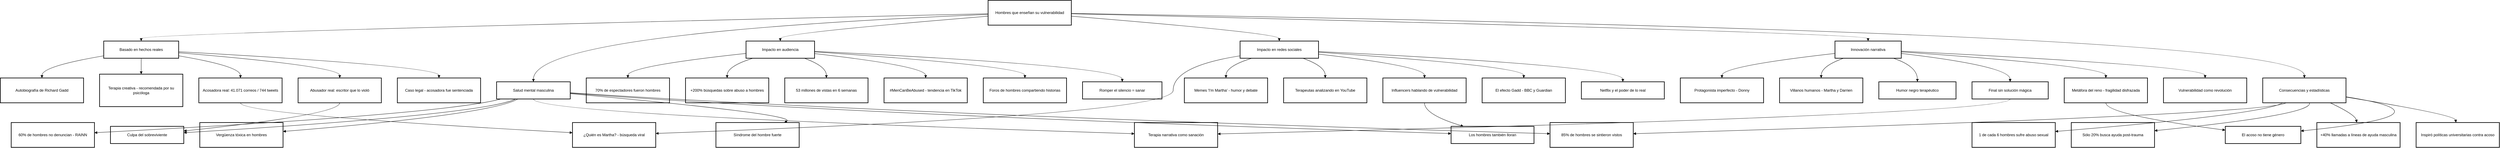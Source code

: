 <mxfile version="28.0.7">
  <diagram name="Page-1" id="ofUwzdc-TWs7wlasniUS">
    <mxGraphModel dx="904" dy="489" grid="1" gridSize="10" guides="1" tooltips="1" connect="1" arrows="1" fold="1" page="1" pageScale="1" pageWidth="850" pageHeight="1100" math="0" shadow="0">
      <root>
        <mxCell id="0" />
        <mxCell id="1" parent="0" />
        <mxCell id="EYL003njQSbSqzTwmcCO-1" value="Hombres que enseñan su vulnerabilidad" style="whiteSpace=wrap;strokeWidth=2;" vertex="1" parent="1">
          <mxGeometry x="3105" y="20" width="260" height="78" as="geometry" />
        </mxCell>
        <mxCell id="EYL003njQSbSqzTwmcCO-2" value="Basado en hechos reales" style="whiteSpace=wrap;strokeWidth=2;" vertex="1" parent="1">
          <mxGeometry x="343" y="148" width="234" height="54" as="geometry" />
        </mxCell>
        <mxCell id="EYL003njQSbSqzTwmcCO-3" value="Autobiografía de Richard Gadd" style="whiteSpace=wrap;strokeWidth=2;" vertex="1" parent="1">
          <mxGeometry x="20" y="264" width="260" height="78" as="geometry" />
        </mxCell>
        <mxCell id="EYL003njQSbSqzTwmcCO-4" value="Terapia creativa - recomendada por su psicóloga" style="whiteSpace=wrap;strokeWidth=2;" vertex="1" parent="1">
          <mxGeometry x="330" y="252" width="260" height="102" as="geometry" />
        </mxCell>
        <mxCell id="EYL003njQSbSqzTwmcCO-5" value="Acosadora real: 41.071 correos / 744 tweets" style="whiteSpace=wrap;strokeWidth=2;" vertex="1" parent="1">
          <mxGeometry x="640" y="264" width="260" height="78" as="geometry" />
        </mxCell>
        <mxCell id="EYL003njQSbSqzTwmcCO-6" value="Abusador real: escritor que lo violó" style="whiteSpace=wrap;strokeWidth=2;" vertex="1" parent="1">
          <mxGeometry x="950" y="264" width="260" height="78" as="geometry" />
        </mxCell>
        <mxCell id="EYL003njQSbSqzTwmcCO-7" value="Caso legal - acosadora fue sentenciada" style="whiteSpace=wrap;strokeWidth=2;" vertex="1" parent="1">
          <mxGeometry x="1260" y="264" width="260" height="78" as="geometry" />
        </mxCell>
        <mxCell id="EYL003njQSbSqzTwmcCO-8" value="Salud mental masculina" style="whiteSpace=wrap;strokeWidth=2;" vertex="1" parent="1">
          <mxGeometry x="1570" y="276" width="230" height="54" as="geometry" />
        </mxCell>
        <mxCell id="EYL003njQSbSqzTwmcCO-9" value="60% de hombres no denuncian - RAINN" style="whiteSpace=wrap;strokeWidth=2;" vertex="1" parent="1">
          <mxGeometry x="54" y="404" width="260" height="78" as="geometry" />
        </mxCell>
        <mxCell id="EYL003njQSbSqzTwmcCO-10" value="Culpa del sobreviviente" style="whiteSpace=wrap;strokeWidth=2;" vertex="1" parent="1">
          <mxGeometry x="364" y="416" width="229" height="54" as="geometry" />
        </mxCell>
        <mxCell id="EYL003njQSbSqzTwmcCO-11" value="Vergüenza tóxica en hombres" style="whiteSpace=wrap;strokeWidth=2;" vertex="1" parent="1">
          <mxGeometry x="643" y="404" width="260" height="78" as="geometry" />
        </mxCell>
        <mxCell id="EYL003njQSbSqzTwmcCO-12" value="Terapia narrativa como sanación" style="whiteSpace=wrap;strokeWidth=2;" vertex="1" parent="1">
          <mxGeometry x="3562" y="404" width="260" height="78" as="geometry" />
        </mxCell>
        <mxCell id="EYL003njQSbSqzTwmcCO-13" value="Síndrome del hombre fuerte" style="whiteSpace=wrap;strokeWidth=2;" vertex="1" parent="1">
          <mxGeometry x="2255" y="404" width="260" height="78" as="geometry" />
        </mxCell>
        <mxCell id="EYL003njQSbSqzTwmcCO-14" value="Los hombres también lloran" style="whiteSpace=wrap;strokeWidth=2;" vertex="1" parent="1">
          <mxGeometry x="4551" y="416" width="259" height="54" as="geometry" />
        </mxCell>
        <mxCell id="EYL003njQSbSqzTwmcCO-15" value="Impacto en audiencia" style="whiteSpace=wrap;strokeWidth=2;" vertex="1" parent="1">
          <mxGeometry x="2349" y="148" width="214" height="54" as="geometry" />
        </mxCell>
        <mxCell id="EYL003njQSbSqzTwmcCO-16" value="70% de espectadores fueron hombres" style="whiteSpace=wrap;strokeWidth=2;" vertex="1" parent="1">
          <mxGeometry x="1850" y="264" width="260" height="78" as="geometry" />
        </mxCell>
        <mxCell id="EYL003njQSbSqzTwmcCO-17" value="+200% búsquedas sobre abuso a hombres" style="whiteSpace=wrap;strokeWidth=2;" vertex="1" parent="1">
          <mxGeometry x="2160" y="264" width="260" height="78" as="geometry" />
        </mxCell>
        <mxCell id="EYL003njQSbSqzTwmcCO-18" value="53 millones de vistas en 6 semanas" style="whiteSpace=wrap;strokeWidth=2;" vertex="1" parent="1">
          <mxGeometry x="2470" y="264" width="260" height="78" as="geometry" />
        </mxCell>
        <mxCell id="EYL003njQSbSqzTwmcCO-19" value="#MenCanBeAbused - tendencia en TikTok" style="whiteSpace=wrap;strokeWidth=2;" vertex="1" parent="1">
          <mxGeometry x="2780" y="264" width="260" height="78" as="geometry" />
        </mxCell>
        <mxCell id="EYL003njQSbSqzTwmcCO-20" value="Foros de hombres compartiendo historias" style="whiteSpace=wrap;strokeWidth=2;" vertex="1" parent="1">
          <mxGeometry x="3090" y="264" width="260" height="78" as="geometry" />
        </mxCell>
        <mxCell id="EYL003njQSbSqzTwmcCO-21" value="Romper el silencio = sanar" style="whiteSpace=wrap;strokeWidth=2;" vertex="1" parent="1">
          <mxGeometry x="3400" y="276" width="248" height="54" as="geometry" />
        </mxCell>
        <mxCell id="EYL003njQSbSqzTwmcCO-22" value="Impacto en redes sociales" style="whiteSpace=wrap;strokeWidth=2;" vertex="1" parent="1">
          <mxGeometry x="3892" y="148" width="245" height="54" as="geometry" />
        </mxCell>
        <mxCell id="EYL003njQSbSqzTwmcCO-23" value="¿Quién es Martha? - búsqueda viral" style="whiteSpace=wrap;strokeWidth=2;" vertex="1" parent="1">
          <mxGeometry x="1807" y="404" width="260" height="78" as="geometry" />
        </mxCell>
        <mxCell id="EYL003njQSbSqzTwmcCO-24" value="Memes &#39;I&#39;m Martha&#39; - humor y debate" style="whiteSpace=wrap;strokeWidth=2;" vertex="1" parent="1">
          <mxGeometry x="3718" y="264" width="260" height="78" as="geometry" />
        </mxCell>
        <mxCell id="EYL003njQSbSqzTwmcCO-25" value="Terapeutas analizando en YouTube" style="whiteSpace=wrap;strokeWidth=2;" vertex="1" parent="1">
          <mxGeometry x="4028" y="264" width="260" height="78" as="geometry" />
        </mxCell>
        <mxCell id="EYL003njQSbSqzTwmcCO-26" value="Influencers hablando de vulnerabilidad" style="whiteSpace=wrap;strokeWidth=2;" vertex="1" parent="1">
          <mxGeometry x="4338" y="264" width="260" height="78" as="geometry" />
        </mxCell>
        <mxCell id="EYL003njQSbSqzTwmcCO-27" value="El efecto Gadd - BBC y Guardian" style="whiteSpace=wrap;strokeWidth=2;" vertex="1" parent="1">
          <mxGeometry x="4648" y="264" width="260" height="78" as="geometry" />
        </mxCell>
        <mxCell id="EYL003njQSbSqzTwmcCO-28" value="Netflix y el poder de lo real" style="whiteSpace=wrap;strokeWidth=2;" vertex="1" parent="1">
          <mxGeometry x="4958" y="276" width="259" height="54" as="geometry" />
        </mxCell>
        <mxCell id="EYL003njQSbSqzTwmcCO-29" value="Innovación narrativa" style="whiteSpace=wrap;strokeWidth=2;" vertex="1" parent="1">
          <mxGeometry x="5750" y="148" width="207" height="54" as="geometry" />
        </mxCell>
        <mxCell id="EYL003njQSbSqzTwmcCO-30" value="Protagonista imperfecto - Donny" style="whiteSpace=wrap;strokeWidth=2;" vertex="1" parent="1">
          <mxGeometry x="5267" y="264" width="260" height="78" as="geometry" />
        </mxCell>
        <mxCell id="EYL003njQSbSqzTwmcCO-31" value="Villanos humanos - Martha y Darrien" style="whiteSpace=wrap;strokeWidth=2;" vertex="1" parent="1">
          <mxGeometry x="5577" y="264" width="260" height="78" as="geometry" />
        </mxCell>
        <mxCell id="EYL003njQSbSqzTwmcCO-32" value="Humor negro terapéutico" style="whiteSpace=wrap;strokeWidth=2;" vertex="1" parent="1">
          <mxGeometry x="5887" y="276" width="241" height="54" as="geometry" />
        </mxCell>
        <mxCell id="EYL003njQSbSqzTwmcCO-33" value="Final sin solución mágica" style="whiteSpace=wrap;strokeWidth=2;" vertex="1" parent="1">
          <mxGeometry x="6178" y="276" width="238" height="54" as="geometry" />
        </mxCell>
        <mxCell id="EYL003njQSbSqzTwmcCO-34" value="Metáfora del reno - fragilidad disfrazada" style="whiteSpace=wrap;strokeWidth=2;" vertex="1" parent="1">
          <mxGeometry x="6466" y="264" width="260" height="78" as="geometry" />
        </mxCell>
        <mxCell id="EYL003njQSbSqzTwmcCO-35" value="Vulnerabilidad como revolución" style="whiteSpace=wrap;strokeWidth=2;" vertex="1" parent="1">
          <mxGeometry x="6776" y="264" width="260" height="78" as="geometry" />
        </mxCell>
        <mxCell id="EYL003njQSbSqzTwmcCO-36" value="Consecuencias y estadísticas" style="whiteSpace=wrap;strokeWidth=2;" vertex="1" parent="1">
          <mxGeometry x="7086" y="264" width="260" height="78" as="geometry" />
        </mxCell>
        <mxCell id="EYL003njQSbSqzTwmcCO-37" value="1 de cada 6 hombres sufre abuso sexual" style="whiteSpace=wrap;strokeWidth=2;" vertex="1" parent="1">
          <mxGeometry x="6178" y="404" width="260" height="78" as="geometry" />
        </mxCell>
        <mxCell id="EYL003njQSbSqzTwmcCO-38" value="85% de hombres se sintieron vistos" style="whiteSpace=wrap;strokeWidth=2;" vertex="1" parent="1">
          <mxGeometry x="4860" y="404" width="260" height="78" as="geometry" />
        </mxCell>
        <mxCell id="EYL003njQSbSqzTwmcCO-39" value="Sólo 20% busca ayuda post-trauma" style="whiteSpace=wrap;strokeWidth=2;" vertex="1" parent="1">
          <mxGeometry x="6488" y="404" width="260" height="78" as="geometry" />
        </mxCell>
        <mxCell id="EYL003njQSbSqzTwmcCO-40" value="+40% llamadas a líneas de ayuda masculina" style="whiteSpace=wrap;strokeWidth=2;" vertex="1" parent="1">
          <mxGeometry x="7255" y="404" width="260" height="78" as="geometry" />
        </mxCell>
        <mxCell id="EYL003njQSbSqzTwmcCO-41" value="Inspiró políticas universitarias contra acoso" style="whiteSpace=wrap;strokeWidth=2;" vertex="1" parent="1">
          <mxGeometry x="7565" y="404" width="260" height="78" as="geometry" />
        </mxCell>
        <mxCell id="EYL003njQSbSqzTwmcCO-42" value="El acoso no tiene género" style="whiteSpace=wrap;strokeWidth=2;" vertex="1" parent="1">
          <mxGeometry x="6969" y="416" width="236" height="54" as="geometry" />
        </mxCell>
        <mxCell id="EYL003njQSbSqzTwmcCO-43" value="" style="curved=1;startArrow=none;endArrow=block;exitX=0;exitY=0.54;entryX=0.5;entryY=0;rounded=0;" edge="1" parent="1" source="EYL003njQSbSqzTwmcCO-1" target="EYL003njQSbSqzTwmcCO-2">
          <mxGeometry relative="1" as="geometry">
            <Array as="points">
              <mxPoint x="460" y="123" />
            </Array>
          </mxGeometry>
        </mxCell>
        <mxCell id="EYL003njQSbSqzTwmcCO-44" value="" style="curved=1;startArrow=none;endArrow=block;exitX=0;exitY=0.86;entryX=0.5;entryY=0;rounded=0;" edge="1" parent="1" source="EYL003njQSbSqzTwmcCO-2" target="EYL003njQSbSqzTwmcCO-3">
          <mxGeometry relative="1" as="geometry">
            <Array as="points">
              <mxPoint x="150" y="227" />
            </Array>
          </mxGeometry>
        </mxCell>
        <mxCell id="EYL003njQSbSqzTwmcCO-45" value="" style="curved=1;startArrow=none;endArrow=block;exitX=0.5;exitY=1;entryX=0.5;entryY=0;rounded=0;" edge="1" parent="1" source="EYL003njQSbSqzTwmcCO-2" target="EYL003njQSbSqzTwmcCO-4">
          <mxGeometry relative="1" as="geometry">
            <Array as="points" />
          </mxGeometry>
        </mxCell>
        <mxCell id="EYL003njQSbSqzTwmcCO-46" value="" style="curved=1;startArrow=none;endArrow=block;exitX=1;exitY=0.86;entryX=0.5;entryY=0;rounded=0;" edge="1" parent="1" source="EYL003njQSbSqzTwmcCO-2" target="EYL003njQSbSqzTwmcCO-5">
          <mxGeometry relative="1" as="geometry">
            <Array as="points">
              <mxPoint x="770" y="227" />
            </Array>
          </mxGeometry>
        </mxCell>
        <mxCell id="EYL003njQSbSqzTwmcCO-47" value="" style="curved=1;startArrow=none;endArrow=block;exitX=1;exitY=0.68;entryX=0.5;entryY=0;rounded=0;" edge="1" parent="1" source="EYL003njQSbSqzTwmcCO-2" target="EYL003njQSbSqzTwmcCO-6">
          <mxGeometry relative="1" as="geometry">
            <Array as="points">
              <mxPoint x="1080" y="227" />
            </Array>
          </mxGeometry>
        </mxCell>
        <mxCell id="EYL003njQSbSqzTwmcCO-48" value="" style="curved=1;startArrow=none;endArrow=block;exitX=1;exitY=0.62;entryX=0.5;entryY=0;rounded=0;" edge="1" parent="1" source="EYL003njQSbSqzTwmcCO-2" target="EYL003njQSbSqzTwmcCO-7">
          <mxGeometry relative="1" as="geometry">
            <Array as="points">
              <mxPoint x="1390" y="227" />
            </Array>
          </mxGeometry>
        </mxCell>
        <mxCell id="EYL003njQSbSqzTwmcCO-49" value="" style="curved=1;startArrow=none;endArrow=block;exitX=0;exitY=0.57;entryX=0.5;entryY=0;rounded=0;" edge="1" parent="1" source="EYL003njQSbSqzTwmcCO-1" target="EYL003njQSbSqzTwmcCO-8">
          <mxGeometry relative="1" as="geometry">
            <Array as="points">
              <mxPoint x="1685" y="123" />
            </Array>
          </mxGeometry>
        </mxCell>
        <mxCell id="EYL003njQSbSqzTwmcCO-50" value="" style="curved=1;startArrow=none;endArrow=block;exitX=0.06;exitY=1;entryX=1;entryY=0.41;rounded=0;" edge="1" parent="1" source="EYL003njQSbSqzTwmcCO-8" target="EYL003njQSbSqzTwmcCO-9">
          <mxGeometry relative="1" as="geometry">
            <Array as="points">
              <mxPoint x="1401" y="379" />
            </Array>
          </mxGeometry>
        </mxCell>
        <mxCell id="EYL003njQSbSqzTwmcCO-51" value="" style="curved=1;startArrow=none;endArrow=block;exitX=0.26;exitY=1;entryX=1;entryY=0.37;rounded=0;" edge="1" parent="1" source="EYL003njQSbSqzTwmcCO-8" target="EYL003njQSbSqzTwmcCO-10">
          <mxGeometry relative="1" as="geometry">
            <Array as="points">
              <mxPoint x="1531" y="379" />
            </Array>
          </mxGeometry>
        </mxCell>
        <mxCell id="EYL003njQSbSqzTwmcCO-52" value="" style="curved=1;startArrow=none;endArrow=block;exitX=0.29;exitY=1;entryX=1;entryY=0.36;rounded=0;" edge="1" parent="1" source="EYL003njQSbSqzTwmcCO-8" target="EYL003njQSbSqzTwmcCO-11">
          <mxGeometry relative="1" as="geometry">
            <Array as="points">
              <mxPoint x="1551" y="379" />
            </Array>
          </mxGeometry>
        </mxCell>
        <mxCell id="EYL003njQSbSqzTwmcCO-53" value="" style="curved=1;startArrow=none;endArrow=block;exitX=0.5;exitY=1;entryX=0;entryY=0.45;rounded=0;" edge="1" parent="1" source="EYL003njQSbSqzTwmcCO-8" target="EYL003njQSbSqzTwmcCO-12">
          <mxGeometry relative="1" as="geometry">
            <Array as="points">
              <mxPoint x="1686" y="379" />
            </Array>
          </mxGeometry>
        </mxCell>
        <mxCell id="EYL003njQSbSqzTwmcCO-54" value="" style="curved=1;startArrow=none;endArrow=block;exitX=1;exitY=0.69;entryX=0.82;entryY=0;rounded=0;" edge="1" parent="1" source="EYL003njQSbSqzTwmcCO-8" target="EYL003njQSbSqzTwmcCO-13">
          <mxGeometry relative="1" as="geometry">
            <Array as="points">
              <mxPoint x="2520" y="379" />
            </Array>
          </mxGeometry>
        </mxCell>
        <mxCell id="EYL003njQSbSqzTwmcCO-55" value="" style="curved=1;startArrow=none;endArrow=block;exitX=1;exitY=0.66;entryX=0;entryY=0.42;rounded=0;" edge="1" parent="1" source="EYL003njQSbSqzTwmcCO-8" target="EYL003njQSbSqzTwmcCO-14">
          <mxGeometry relative="1" as="geometry">
            <Array as="points">
              <mxPoint x="2675" y="379" />
            </Array>
          </mxGeometry>
        </mxCell>
        <mxCell id="EYL003njQSbSqzTwmcCO-56" value="" style="curved=1;startArrow=none;endArrow=block;exitX=0;exitY=0.64;entryX=0.5;entryY=0;rounded=0;" edge="1" parent="1" source="EYL003njQSbSqzTwmcCO-1" target="EYL003njQSbSqzTwmcCO-15">
          <mxGeometry relative="1" as="geometry">
            <Array as="points">
              <mxPoint x="2456" y="123" />
            </Array>
          </mxGeometry>
        </mxCell>
        <mxCell id="EYL003njQSbSqzTwmcCO-57" value="" style="curved=1;startArrow=none;endArrow=block;exitX=0;exitY=0.72;entryX=0.5;entryY=0;rounded=0;" edge="1" parent="1" source="EYL003njQSbSqzTwmcCO-15" target="EYL003njQSbSqzTwmcCO-16">
          <mxGeometry relative="1" as="geometry">
            <Array as="points">
              <mxPoint x="1980" y="227" />
            </Array>
          </mxGeometry>
        </mxCell>
        <mxCell id="EYL003njQSbSqzTwmcCO-58" value="" style="curved=1;startArrow=none;endArrow=block;exitX=0.1;exitY=1;entryX=0.5;entryY=0;rounded=0;" edge="1" parent="1" source="EYL003njQSbSqzTwmcCO-15" target="EYL003njQSbSqzTwmcCO-17">
          <mxGeometry relative="1" as="geometry">
            <Array as="points">
              <mxPoint x="2290" y="227" />
            </Array>
          </mxGeometry>
        </mxCell>
        <mxCell id="EYL003njQSbSqzTwmcCO-59" value="" style="curved=1;startArrow=none;endArrow=block;exitX=0.85;exitY=1;entryX=0.5;entryY=0;rounded=0;" edge="1" parent="1" source="EYL003njQSbSqzTwmcCO-15" target="EYL003njQSbSqzTwmcCO-18">
          <mxGeometry relative="1" as="geometry">
            <Array as="points">
              <mxPoint x="2600" y="227" />
            </Array>
          </mxGeometry>
        </mxCell>
        <mxCell id="EYL003njQSbSqzTwmcCO-60" value="" style="curved=1;startArrow=none;endArrow=block;exitX=1;exitY=0.73;entryX=0.5;entryY=0;rounded=0;" edge="1" parent="1" source="EYL003njQSbSqzTwmcCO-15" target="EYL003njQSbSqzTwmcCO-19">
          <mxGeometry relative="1" as="geometry">
            <Array as="points">
              <mxPoint x="2910" y="227" />
            </Array>
          </mxGeometry>
        </mxCell>
        <mxCell id="EYL003njQSbSqzTwmcCO-61" value="" style="curved=1;startArrow=none;endArrow=block;exitX=1;exitY=0.63;entryX=0.5;entryY=0;rounded=0;" edge="1" parent="1" source="EYL003njQSbSqzTwmcCO-15" target="EYL003njQSbSqzTwmcCO-20">
          <mxGeometry relative="1" as="geometry">
            <Array as="points">
              <mxPoint x="3220" y="227" />
            </Array>
          </mxGeometry>
        </mxCell>
        <mxCell id="EYL003njQSbSqzTwmcCO-62" value="" style="curved=1;startArrow=none;endArrow=block;exitX=1;exitY=0.6;entryX=0.5;entryY=0;rounded=0;" edge="1" parent="1" source="EYL003njQSbSqzTwmcCO-15" target="EYL003njQSbSqzTwmcCO-21">
          <mxGeometry relative="1" as="geometry">
            <Array as="points">
              <mxPoint x="3524" y="227" />
            </Array>
          </mxGeometry>
        </mxCell>
        <mxCell id="EYL003njQSbSqzTwmcCO-63" value="" style="curved=1;startArrow=none;endArrow=block;exitX=1;exitY=0.64;entryX=0.5;entryY=0;rounded=0;" edge="1" parent="1" source="EYL003njQSbSqzTwmcCO-1" target="EYL003njQSbSqzTwmcCO-22">
          <mxGeometry relative="1" as="geometry">
            <Array as="points">
              <mxPoint x="4014" y="123" />
            </Array>
          </mxGeometry>
        </mxCell>
        <mxCell id="EYL003njQSbSqzTwmcCO-64" value="" style="curved=1;startArrow=none;endArrow=block;exitX=0;exitY=0.86;entryX=1;entryY=0.44;rounded=0;" edge="1" parent="1" source="EYL003njQSbSqzTwmcCO-22" target="EYL003njQSbSqzTwmcCO-23">
          <mxGeometry relative="1" as="geometry">
            <Array as="points">
              <mxPoint x="3683" y="227" />
              <mxPoint x="3683" y="379" />
            </Array>
          </mxGeometry>
        </mxCell>
        <mxCell id="EYL003njQSbSqzTwmcCO-65" value="" style="curved=1;startArrow=none;endArrow=block;exitX=0.15;exitY=1;entryX=0.5;entryY=0;rounded=0;" edge="1" parent="1" source="EYL003njQSbSqzTwmcCO-22" target="EYL003njQSbSqzTwmcCO-24">
          <mxGeometry relative="1" as="geometry">
            <Array as="points">
              <mxPoint x="3848" y="227" />
            </Array>
          </mxGeometry>
        </mxCell>
        <mxCell id="EYL003njQSbSqzTwmcCO-66" value="" style="curved=1;startArrow=none;endArrow=block;exitX=0.8;exitY=1;entryX=0.5;entryY=0;rounded=0;" edge="1" parent="1" source="EYL003njQSbSqzTwmcCO-22" target="EYL003njQSbSqzTwmcCO-25">
          <mxGeometry relative="1" as="geometry">
            <Array as="points">
              <mxPoint x="4158" y="227" />
            </Array>
          </mxGeometry>
        </mxCell>
        <mxCell id="EYL003njQSbSqzTwmcCO-67" value="" style="curved=1;startArrow=none;endArrow=block;exitX=1;exitY=0.76;entryX=0.5;entryY=0;rounded=0;" edge="1" parent="1" source="EYL003njQSbSqzTwmcCO-22" target="EYL003njQSbSqzTwmcCO-26">
          <mxGeometry relative="1" as="geometry">
            <Array as="points">
              <mxPoint x="4468" y="227" />
            </Array>
          </mxGeometry>
        </mxCell>
        <mxCell id="EYL003njQSbSqzTwmcCO-68" value="" style="curved=1;startArrow=none;endArrow=block;exitX=1;exitY=0.65;entryX=0.5;entryY=0;rounded=0;" edge="1" parent="1" source="EYL003njQSbSqzTwmcCO-22" target="EYL003njQSbSqzTwmcCO-27">
          <mxGeometry relative="1" as="geometry">
            <Array as="points">
              <mxPoint x="4778" y="227" />
            </Array>
          </mxGeometry>
        </mxCell>
        <mxCell id="EYL003njQSbSqzTwmcCO-69" value="" style="curved=1;startArrow=none;endArrow=block;exitX=1;exitY=0.61;entryX=0.5;entryY=0;rounded=0;" edge="1" parent="1" source="EYL003njQSbSqzTwmcCO-22" target="EYL003njQSbSqzTwmcCO-28">
          <mxGeometry relative="1" as="geometry">
            <Array as="points">
              <mxPoint x="5087" y="227" />
            </Array>
          </mxGeometry>
        </mxCell>
        <mxCell id="EYL003njQSbSqzTwmcCO-70" value="" style="curved=1;startArrow=none;endArrow=block;exitX=1;exitY=0.54;entryX=0.5;entryY=0;rounded=0;" edge="1" parent="1" source="EYL003njQSbSqzTwmcCO-1" target="EYL003njQSbSqzTwmcCO-29">
          <mxGeometry relative="1" as="geometry">
            <Array as="points">
              <mxPoint x="5853" y="123" />
            </Array>
          </mxGeometry>
        </mxCell>
        <mxCell id="EYL003njQSbSqzTwmcCO-71" value="" style="curved=1;startArrow=none;endArrow=block;exitX=0;exitY=0.72;entryX=0.5;entryY=0;rounded=0;" edge="1" parent="1" source="EYL003njQSbSqzTwmcCO-29" target="EYL003njQSbSqzTwmcCO-30">
          <mxGeometry relative="1" as="geometry">
            <Array as="points">
              <mxPoint x="5397" y="227" />
            </Array>
          </mxGeometry>
        </mxCell>
        <mxCell id="EYL003njQSbSqzTwmcCO-72" value="" style="curved=1;startArrow=none;endArrow=block;exitX=0.13;exitY=1;entryX=0.5;entryY=0;rounded=0;" edge="1" parent="1" source="EYL003njQSbSqzTwmcCO-29" target="EYL003njQSbSqzTwmcCO-31">
          <mxGeometry relative="1" as="geometry">
            <Array as="points">
              <mxPoint x="5707" y="227" />
            </Array>
          </mxGeometry>
        </mxCell>
        <mxCell id="EYL003njQSbSqzTwmcCO-73" value="" style="curved=1;startArrow=none;endArrow=block;exitX=0.88;exitY=1;entryX=0.5;entryY=0;rounded=0;" edge="1" parent="1" source="EYL003njQSbSqzTwmcCO-29" target="EYL003njQSbSqzTwmcCO-32">
          <mxGeometry relative="1" as="geometry">
            <Array as="points">
              <mxPoint x="6007" y="227" />
            </Array>
          </mxGeometry>
        </mxCell>
        <mxCell id="EYL003njQSbSqzTwmcCO-74" value="" style="curved=1;startArrow=none;endArrow=block;exitX=1;exitY=0.72;entryX=0.5;entryY=0;rounded=0;" edge="1" parent="1" source="EYL003njQSbSqzTwmcCO-29" target="EYL003njQSbSqzTwmcCO-33">
          <mxGeometry relative="1" as="geometry">
            <Array as="points">
              <mxPoint x="6297" y="227" />
            </Array>
          </mxGeometry>
        </mxCell>
        <mxCell id="EYL003njQSbSqzTwmcCO-75" value="" style="curved=1;startArrow=none;endArrow=block;exitX=1;exitY=0.63;entryX=0.5;entryY=0;rounded=0;" edge="1" parent="1" source="EYL003njQSbSqzTwmcCO-29" target="EYL003njQSbSqzTwmcCO-34">
          <mxGeometry relative="1" as="geometry">
            <Array as="points">
              <mxPoint x="6596" y="227" />
            </Array>
          </mxGeometry>
        </mxCell>
        <mxCell id="EYL003njQSbSqzTwmcCO-76" value="" style="curved=1;startArrow=none;endArrow=block;exitX=1;exitY=0.59;entryX=0.5;entryY=0;rounded=0;" edge="1" parent="1" source="EYL003njQSbSqzTwmcCO-29" target="EYL003njQSbSqzTwmcCO-35">
          <mxGeometry relative="1" as="geometry">
            <Array as="points">
              <mxPoint x="6906" y="227" />
            </Array>
          </mxGeometry>
        </mxCell>
        <mxCell id="EYL003njQSbSqzTwmcCO-77" value="" style="curved=1;startArrow=none;endArrow=block;exitX=1;exitY=0.53;entryX=0.5;entryY=0;rounded=0;" edge="1" parent="1" source="EYL003njQSbSqzTwmcCO-1" target="EYL003njQSbSqzTwmcCO-36">
          <mxGeometry relative="1" as="geometry">
            <Array as="points">
              <mxPoint x="7216" y="123" />
            </Array>
          </mxGeometry>
        </mxCell>
        <mxCell id="EYL003njQSbSqzTwmcCO-78" value="" style="curved=1;startArrow=none;endArrow=block;exitX=0.24;exitY=1;entryX=1;entryY=0.36;rounded=0;" edge="1" parent="1" source="EYL003njQSbSqzTwmcCO-36" target="EYL003njQSbSqzTwmcCO-37">
          <mxGeometry relative="1" as="geometry">
            <Array as="points">
              <mxPoint x="7087" y="379" />
            </Array>
          </mxGeometry>
        </mxCell>
        <mxCell id="EYL003njQSbSqzTwmcCO-79" value="" style="curved=1;startArrow=none;endArrow=block;exitX=0.28;exitY=1;entryX=1;entryY=0.45;rounded=0;" edge="1" parent="1" source="EYL003njQSbSqzTwmcCO-36" target="EYL003njQSbSqzTwmcCO-38">
          <mxGeometry relative="1" as="geometry">
            <Array as="points">
              <mxPoint x="7107" y="379" />
            </Array>
          </mxGeometry>
        </mxCell>
        <mxCell id="EYL003njQSbSqzTwmcCO-80" value="" style="curved=1;startArrow=none;endArrow=block;exitX=0.56;exitY=1;entryX=1;entryY=0.33;rounded=0;" edge="1" parent="1" source="EYL003njQSbSqzTwmcCO-36" target="EYL003njQSbSqzTwmcCO-39">
          <mxGeometry relative="1" as="geometry">
            <Array as="points">
              <mxPoint x="7246" y="379" />
            </Array>
          </mxGeometry>
        </mxCell>
        <mxCell id="EYL003njQSbSqzTwmcCO-81" value="" style="curved=1;startArrow=none;endArrow=block;exitX=0.81;exitY=1;entryX=0.48;entryY=0;rounded=0;" edge="1" parent="1" source="EYL003njQSbSqzTwmcCO-36" target="EYL003njQSbSqzTwmcCO-40">
          <mxGeometry relative="1" as="geometry">
            <Array as="points">
              <mxPoint x="7375" y="379" />
            </Array>
          </mxGeometry>
        </mxCell>
        <mxCell id="EYL003njQSbSqzTwmcCO-82" value="" style="curved=1;startArrow=none;endArrow=block;exitX=1;exitY=0.77;entryX=0.48;entryY=0;rounded=0;" edge="1" parent="1" source="EYL003njQSbSqzTwmcCO-36" target="EYL003njQSbSqzTwmcCO-41">
          <mxGeometry relative="1" as="geometry">
            <Array as="points">
              <mxPoint x="7685" y="379" />
            </Array>
          </mxGeometry>
        </mxCell>
        <mxCell id="EYL003njQSbSqzTwmcCO-83" value="" style="curved=1;startArrow=none;endArrow=block;exitX=1;exitY=0.76;entryX=1;entryY=0.27;rounded=0;" edge="1" parent="1" source="EYL003njQSbSqzTwmcCO-36" target="EYL003njQSbSqzTwmcCO-42">
          <mxGeometry relative="1" as="geometry">
            <Array as="points">
              <mxPoint x="7705" y="379" />
            </Array>
          </mxGeometry>
        </mxCell>
        <mxCell id="EYL003njQSbSqzTwmcCO-84" value="" style="curved=1;startArrow=none;endArrow=block;exitX=1;exitY=0.64;entryX=0;entryY=0.45;rounded=0;" edge="1" parent="1" source="EYL003njQSbSqzTwmcCO-8" target="EYL003njQSbSqzTwmcCO-38">
          <mxGeometry relative="1" as="geometry">
            <Array as="points">
              <mxPoint x="2845" y="379" />
            </Array>
          </mxGeometry>
        </mxCell>
        <mxCell id="EYL003njQSbSqzTwmcCO-85" value="" style="curved=1;startArrow=none;endArrow=block;exitX=0.5;exitY=1;entryX=1;entryY=0.27;rounded=0;" edge="1" parent="1" source="EYL003njQSbSqzTwmcCO-6" target="EYL003njQSbSqzTwmcCO-10">
          <mxGeometry relative="1" as="geometry">
            <Array as="points">
              <mxPoint x="1080" y="379" />
            </Array>
          </mxGeometry>
        </mxCell>
        <mxCell id="EYL003njQSbSqzTwmcCO-86" value="" style="curved=1;startArrow=none;endArrow=block;exitX=0.5;exitY=1;entryX=0;entryY=0.41;rounded=0;" edge="1" parent="1" source="EYL003njQSbSqzTwmcCO-5" target="EYL003njQSbSqzTwmcCO-23">
          <mxGeometry relative="1" as="geometry">
            <Array as="points">
              <mxPoint x="770" y="379" />
            </Array>
          </mxGeometry>
        </mxCell>
        <mxCell id="EYL003njQSbSqzTwmcCO-87" value="" style="curved=1;startArrow=none;endArrow=block;exitX=0.5;exitY=1;entryX=1;entryY=0.46;rounded=0;" edge="1" parent="1" source="EYL003njQSbSqzTwmcCO-33" target="EYL003njQSbSqzTwmcCO-12">
          <mxGeometry relative="1" as="geometry">
            <Array as="points">
              <mxPoint x="6297" y="379" />
            </Array>
          </mxGeometry>
        </mxCell>
        <mxCell id="EYL003njQSbSqzTwmcCO-88" value="" style="curved=1;startArrow=none;endArrow=block;exitX=0.5;exitY=1;entryX=0.15;entryY=0;rounded=0;" edge="1" parent="1" source="EYL003njQSbSqzTwmcCO-26" target="EYL003njQSbSqzTwmcCO-14">
          <mxGeometry relative="1" as="geometry">
            <Array as="points">
              <mxPoint x="4468" y="379" />
            </Array>
          </mxGeometry>
        </mxCell>
        <mxCell id="EYL003njQSbSqzTwmcCO-89" value="" style="curved=1;startArrow=none;endArrow=block;exitX=0.5;exitY=1;entryX=0;entryY=0.22;rounded=0;" edge="1" parent="1" source="EYL003njQSbSqzTwmcCO-34" target="EYL003njQSbSqzTwmcCO-42">
          <mxGeometry relative="1" as="geometry">
            <Array as="points">
              <mxPoint x="6596" y="379" />
            </Array>
          </mxGeometry>
        </mxCell>
      </root>
    </mxGraphModel>
  </diagram>
</mxfile>
